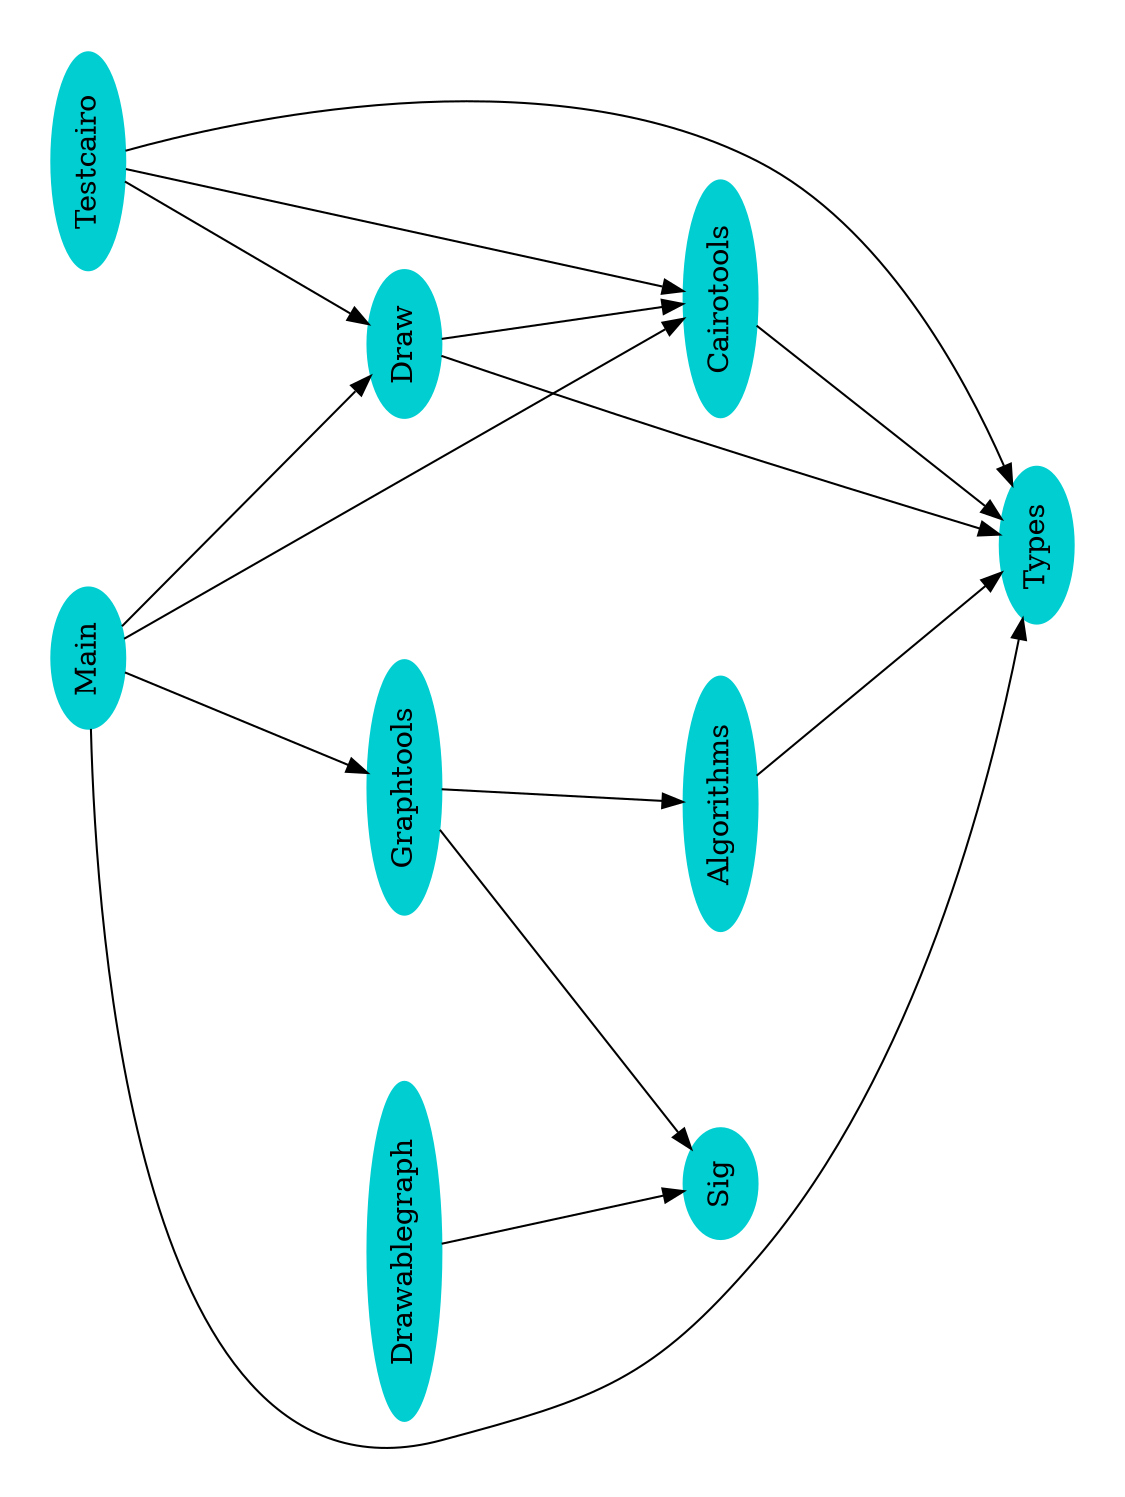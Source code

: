 digraph G {
  size="10,7.5";
  ratio="fill";
  rotate=90;
  fontsize="12pt";
  rankdir = TB ;
"Algorithms" [style=filled, color=darkturquoise];
"Algorithms" -> "Types";
"Cairotools" [style=filled, color=darkturquoise];
"Cairotools" -> "Types";
"Draw" [style=filled, color=darkturquoise];
"Draw" -> "Types";
"Draw" -> "Cairotools";
"Drawablegraph" [style=filled, color=darkturquoise];
"Drawablegraph" -> "Sig";
"Graphtools" [style=filled, color=darkturquoise];
"Graphtools" -> "Sig";
"Graphtools" -> "Algorithms";
"Main" [style=filled, color=darkturquoise];
"Main" -> "Types";
"Main" -> "Graphtools";
"Main" -> "Draw";
"Main" -> "Cairotools";
"Sig" [style=filled, color=darkturquoise];
"Testcairo" [style=filled, color=darkturquoise];
"Testcairo" -> "Types";
"Testcairo" -> "Draw";
"Testcairo" -> "Cairotools";
"Types" [style=filled, color=darkturquoise];
}
